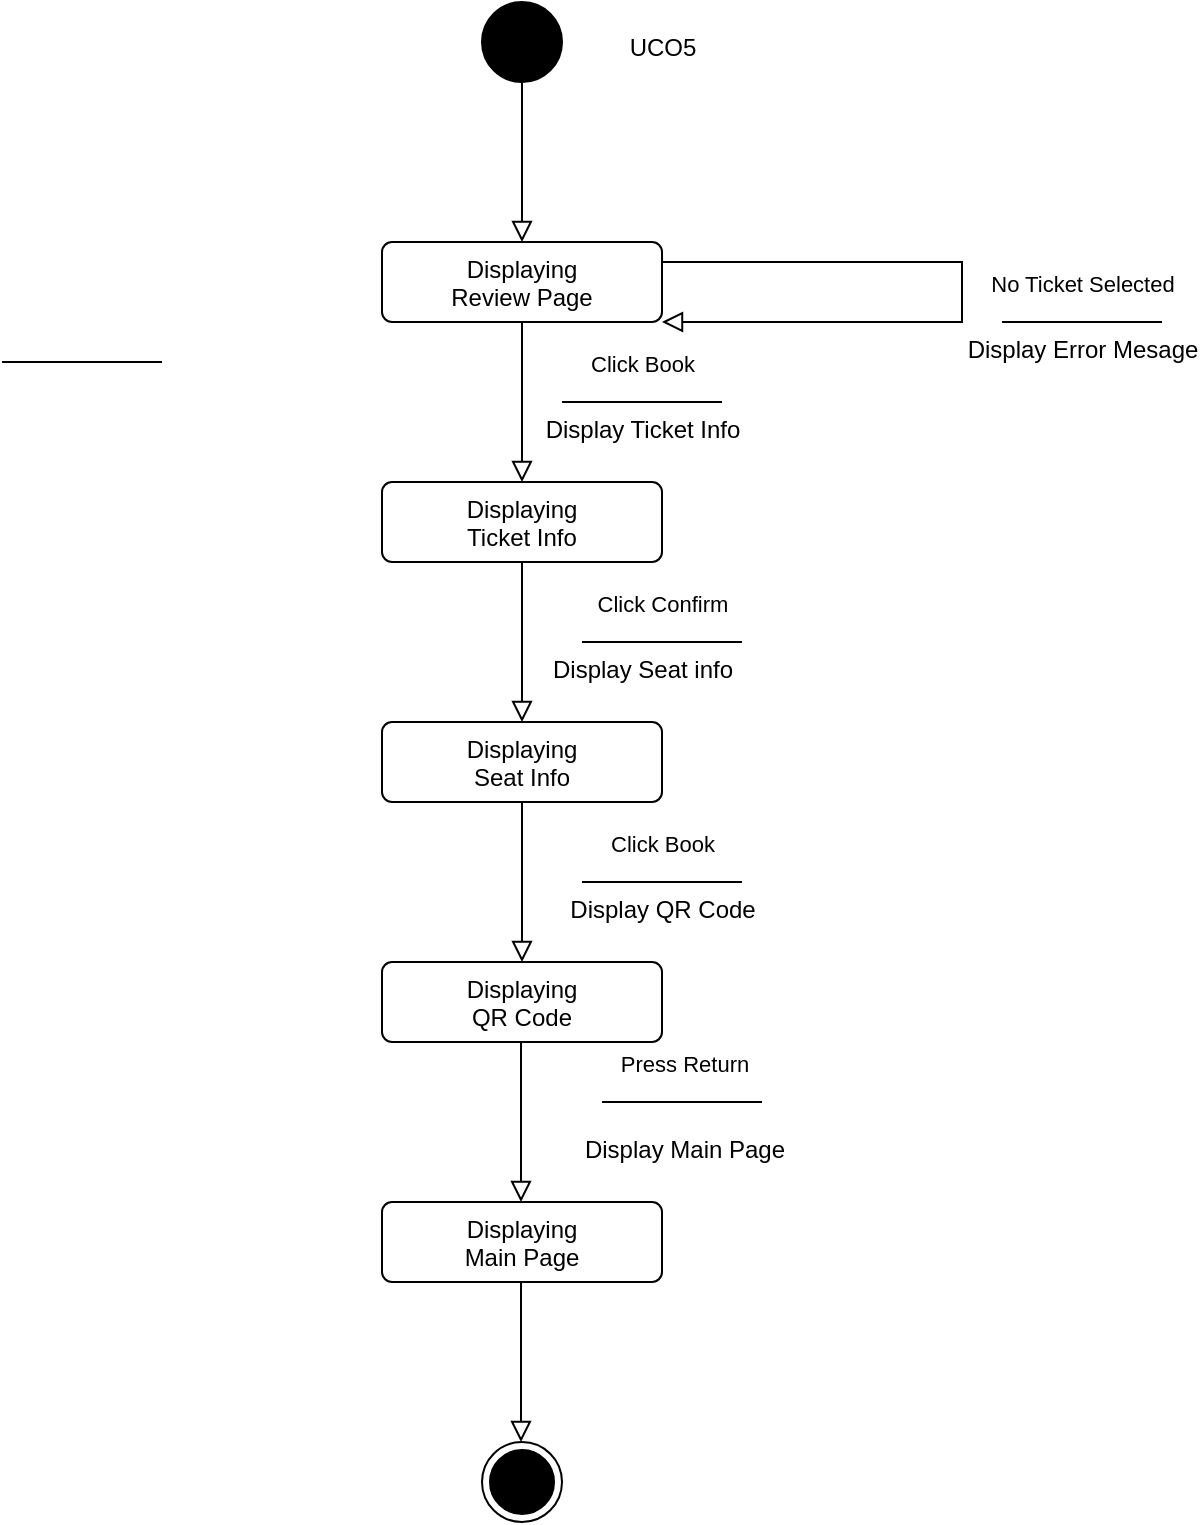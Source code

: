 <mxfile version="24.7.6">
  <diagram name="Page-1" id="iIopjcdTCLAurM3S_p-q">
    <mxGraphModel dx="733" dy="390" grid="1" gridSize="10" guides="1" tooltips="1" connect="1" arrows="1" fold="1" page="1" pageScale="1" pageWidth="4681" pageHeight="3300" math="0" shadow="0">
      <root>
        <mxCell id="0" />
        <mxCell id="1" parent="0" />
        <mxCell id="5n2p41s65JOJrow0uBH8-1" value="" style="ellipse;fillColor=strokeColor;html=1;" vertex="1" parent="1">
          <mxGeometry x="440" width="40" height="40" as="geometry" />
        </mxCell>
        <mxCell id="5n2p41s65JOJrow0uBH8-2" value="" style="ellipse;html=1;shape=endState;fillColor=strokeColor;" vertex="1" parent="1">
          <mxGeometry x="440" y="720" width="40" height="40" as="geometry" />
        </mxCell>
        <mxCell id="5n2p41s65JOJrow0uBH8-3" value="UCO5" style="text;html=1;align=center;verticalAlign=middle;resizable=0;points=[];autosize=1;strokeColor=none;fillColor=none;" vertex="1" parent="1">
          <mxGeometry x="500" y="8" width="60" height="30" as="geometry" />
        </mxCell>
        <mxCell id="5n2p41s65JOJrow0uBH8-4" value="" style="endArrow=block;html=1;rounded=0;align=center;verticalAlign=bottom;endFill=0;labelBackgroundColor=none;endSize=8;exitX=0.5;exitY=1;exitDx=0;exitDy=0;" edge="1" parent="1" source="5n2p41s65JOJrow0uBH8-1">
          <mxGeometry relative="1" as="geometry">
            <mxPoint x="450" y="70" as="sourcePoint" />
            <mxPoint x="460" y="120" as="targetPoint" />
          </mxGeometry>
        </mxCell>
        <mxCell id="5n2p41s65JOJrow0uBH8-5" value="" style="resizable=0;html=1;align=center;verticalAlign=top;labelBackgroundColor=none;" connectable="0" vertex="1" parent="5n2p41s65JOJrow0uBH8-4">
          <mxGeometry relative="1" as="geometry" />
        </mxCell>
        <mxCell id="5n2p41s65JOJrow0uBH8-6" value="Displaying&lt;br&gt;QR Code" style="html=1;align=center;verticalAlign=top;rounded=1;absoluteArcSize=1;arcSize=10;dashed=0;whiteSpace=wrap;" vertex="1" parent="1">
          <mxGeometry x="390" y="480" width="140" height="40" as="geometry" />
        </mxCell>
        <mxCell id="5n2p41s65JOJrow0uBH8-7" value="" style="endArrow=block;html=1;rounded=0;align=center;verticalAlign=bottom;endFill=0;labelBackgroundColor=none;endSize=8;" edge="1" parent="1">
          <mxGeometry relative="1" as="geometry">
            <mxPoint x="459.5" y="640" as="sourcePoint" />
            <mxPoint x="459.5" y="720" as="targetPoint" />
          </mxGeometry>
        </mxCell>
        <mxCell id="5n2p41s65JOJrow0uBH8-8" value="" style="resizable=0;html=1;align=center;verticalAlign=top;labelBackgroundColor=none;" connectable="0" vertex="1" parent="5n2p41s65JOJrow0uBH8-7">
          <mxGeometry relative="1" as="geometry" />
        </mxCell>
        <mxCell id="5n2p41s65JOJrow0uBH8-9" value="Click Book" style="endArrow=block;html=1;rounded=0;align=center;verticalAlign=bottom;endFill=0;labelBackgroundColor=none;endSize=8;exitX=0.5;exitY=1;exitDx=0;exitDy=0;" edge="1" parent="1" source="5n2p41s65JOJrow0uBH8-15">
          <mxGeometry x="-0.25" y="70" relative="1" as="geometry">
            <mxPoint x="450" y="400" as="sourcePoint" />
            <mxPoint x="460" y="480" as="targetPoint" />
            <mxPoint as="offset" />
          </mxGeometry>
        </mxCell>
        <mxCell id="5n2p41s65JOJrow0uBH8-10" value="Display QR Code" style="resizable=0;html=1;align=center;verticalAlign=top;labelBackgroundColor=none;" connectable="0" vertex="1" parent="5n2p41s65JOJrow0uBH8-9">
          <mxGeometry relative="1" as="geometry">
            <mxPoint x="70" as="offset" />
          </mxGeometry>
        </mxCell>
        <mxCell id="5n2p41s65JOJrow0uBH8-11" value="Click Confirm" style="endArrow=block;html=1;rounded=0;align=center;verticalAlign=bottom;endFill=0;labelBackgroundColor=none;endSize=8;" edge="1" parent="1">
          <mxGeometry x="-0.25" y="70" relative="1" as="geometry">
            <mxPoint x="460" y="280" as="sourcePoint" />
            <mxPoint x="460" y="360" as="targetPoint" />
            <mxPoint as="offset" />
          </mxGeometry>
        </mxCell>
        <mxCell id="5n2p41s65JOJrow0uBH8-12" value="Display Seat info" style="resizable=0;html=1;align=center;verticalAlign=top;labelBackgroundColor=none;" connectable="0" vertex="1" parent="5n2p41s65JOJrow0uBH8-11">
          <mxGeometry relative="1" as="geometry">
            <mxPoint x="60" as="offset" />
          </mxGeometry>
        </mxCell>
        <mxCell id="5n2p41s65JOJrow0uBH8-13" value="Click Book" style="endArrow=block;html=1;rounded=0;align=center;verticalAlign=bottom;endFill=0;labelBackgroundColor=none;endSize=8;" edge="1" parent="1">
          <mxGeometry x="-0.25" y="60" relative="1" as="geometry">
            <mxPoint x="460" y="160" as="sourcePoint" />
            <mxPoint x="460" y="240" as="targetPoint" />
            <mxPoint as="offset" />
          </mxGeometry>
        </mxCell>
        <mxCell id="5n2p41s65JOJrow0uBH8-14" value="Display Ticket Info" style="resizable=0;html=1;align=center;verticalAlign=top;labelBackgroundColor=none;" connectable="0" vertex="1" parent="5n2p41s65JOJrow0uBH8-13">
          <mxGeometry relative="1" as="geometry">
            <mxPoint x="60" as="offset" />
          </mxGeometry>
        </mxCell>
        <mxCell id="5n2p41s65JOJrow0uBH8-15" value="Displaying&lt;br&gt;Seat Info" style="html=1;align=center;verticalAlign=top;rounded=1;absoluteArcSize=1;arcSize=10;dashed=0;whiteSpace=wrap;" vertex="1" parent="1">
          <mxGeometry x="390" y="360" width="140" height="40" as="geometry" />
        </mxCell>
        <mxCell id="5n2p41s65JOJrow0uBH8-16" value="Displaying&lt;br&gt;Ticket Info" style="html=1;align=center;verticalAlign=top;rounded=1;absoluteArcSize=1;arcSize=10;dashed=0;whiteSpace=wrap;" vertex="1" parent="1">
          <mxGeometry x="390" y="240" width="140" height="40" as="geometry" />
        </mxCell>
        <mxCell id="5n2p41s65JOJrow0uBH8-17" value="Displaying&lt;div&gt;Review Page&lt;/div&gt;" style="html=1;align=center;verticalAlign=top;rounded=1;absoluteArcSize=1;arcSize=10;dashed=0;whiteSpace=wrap;" vertex="1" parent="1">
          <mxGeometry x="390" y="120" width="140" height="40" as="geometry" />
        </mxCell>
        <mxCell id="5n2p41s65JOJrow0uBH8-20" value="Displaying&lt;br&gt;Main Page" style="html=1;align=center;verticalAlign=top;rounded=1;absoluteArcSize=1;arcSize=10;dashed=0;whiteSpace=wrap;" vertex="1" parent="1">
          <mxGeometry x="390" y="600" width="140" height="40" as="geometry" />
        </mxCell>
        <mxCell id="5n2p41s65JOJrow0uBH8-21" value="Press Return" style="endArrow=block;html=1;rounded=0;align=center;verticalAlign=bottom;endFill=0;labelBackgroundColor=none;endSize=8;exitX=0.5;exitY=1;exitDx=0;exitDy=0;" edge="1" parent="1">
          <mxGeometry x="-0.5" y="81" relative="1" as="geometry">
            <mxPoint x="459.5" y="520" as="sourcePoint" />
            <mxPoint x="459.5" y="600" as="targetPoint" />
            <mxPoint as="offset" />
          </mxGeometry>
        </mxCell>
        <mxCell id="5n2p41s65JOJrow0uBH8-22" value="Display Main Page" style="resizable=0;html=1;align=center;verticalAlign=top;labelBackgroundColor=none;" connectable="0" vertex="1" parent="5n2p41s65JOJrow0uBH8-21">
          <mxGeometry relative="1" as="geometry">
            <mxPoint x="81" as="offset" />
          </mxGeometry>
        </mxCell>
        <mxCell id="5n2p41s65JOJrow0uBH8-23" value="No Ticket Selected" style="endArrow=block;html=1;rounded=0;align=center;verticalAlign=bottom;endFill=0;labelBackgroundColor=none;endSize=8;exitX=1;exitY=0.25;exitDx=0;exitDy=0;entryX=1;entryY=1;entryDx=0;entryDy=0;" edge="1" parent="1" source="5n2p41s65JOJrow0uBH8-17" target="5n2p41s65JOJrow0uBH8-17">
          <mxGeometry x="0.03" y="60" relative="1" as="geometry">
            <mxPoint x="370" y="180" as="sourcePoint" />
            <mxPoint x="600" y="160" as="targetPoint" />
            <Array as="points">
              <mxPoint x="680" y="130" />
              <mxPoint x="680" y="160" />
            </Array>
            <mxPoint as="offset" />
          </mxGeometry>
        </mxCell>
        <mxCell id="5n2p41s65JOJrow0uBH8-24" value="Display Error Mesage" style="resizable=0;html=1;align=center;verticalAlign=top;labelBackgroundColor=none;" connectable="0" vertex="1" parent="5n2p41s65JOJrow0uBH8-23">
          <mxGeometry relative="1" as="geometry">
            <mxPoint x="60" y="15" as="offset" />
          </mxGeometry>
        </mxCell>
        <mxCell id="5n2p41s65JOJrow0uBH8-28" value="" style="endArrow=none;html=1;endSize=12;startArrow=none;startSize=14;startFill=0;edgeStyle=orthogonalEdgeStyle;align=center;verticalAlign=bottom;endFill=0;rounded=0;" edge="1" parent="1">
          <mxGeometry y="3" relative="1" as="geometry">
            <mxPoint x="200" y="180" as="sourcePoint" />
            <mxPoint x="280" y="180" as="targetPoint" />
          </mxGeometry>
        </mxCell>
        <mxCell id="5n2p41s65JOJrow0uBH8-29" value="" style="endArrow=none;html=1;endSize=12;startArrow=none;startSize=14;startFill=0;edgeStyle=orthogonalEdgeStyle;align=center;verticalAlign=bottom;endFill=0;rounded=0;" edge="1" parent="1">
          <mxGeometry y="3" relative="1" as="geometry">
            <mxPoint x="500" y="550" as="sourcePoint" />
            <mxPoint x="580" y="550" as="targetPoint" />
          </mxGeometry>
        </mxCell>
        <mxCell id="5n2p41s65JOJrow0uBH8-30" value="" style="endArrow=none;html=1;endSize=12;startArrow=none;startSize=14;startFill=0;edgeStyle=orthogonalEdgeStyle;align=center;verticalAlign=bottom;endFill=0;rounded=0;" edge="1" parent="1">
          <mxGeometry y="3" relative="1" as="geometry">
            <mxPoint x="490" y="440" as="sourcePoint" />
            <mxPoint x="570" y="440" as="targetPoint" />
          </mxGeometry>
        </mxCell>
        <mxCell id="5n2p41s65JOJrow0uBH8-31" value="" style="endArrow=none;html=1;endSize=12;startArrow=none;startSize=14;startFill=0;edgeStyle=orthogonalEdgeStyle;align=center;verticalAlign=bottom;endFill=0;rounded=0;" edge="1" parent="1">
          <mxGeometry y="3" relative="1" as="geometry">
            <mxPoint x="490" y="320" as="sourcePoint" />
            <mxPoint x="570" y="320" as="targetPoint" />
          </mxGeometry>
        </mxCell>
        <mxCell id="5n2p41s65JOJrow0uBH8-32" value="" style="endArrow=none;html=1;endSize=12;startArrow=none;startSize=14;startFill=0;edgeStyle=orthogonalEdgeStyle;align=center;verticalAlign=bottom;endFill=0;rounded=0;" edge="1" parent="1">
          <mxGeometry y="3" relative="1" as="geometry">
            <mxPoint x="700" y="160" as="sourcePoint" />
            <mxPoint x="780" y="160" as="targetPoint" />
          </mxGeometry>
        </mxCell>
        <mxCell id="5n2p41s65JOJrow0uBH8-33" value="" style="endArrow=none;html=1;endSize=12;startArrow=none;startSize=14;startFill=0;edgeStyle=orthogonalEdgeStyle;align=center;verticalAlign=bottom;endFill=0;rounded=0;" edge="1" parent="1">
          <mxGeometry y="3" relative="1" as="geometry">
            <mxPoint x="480" y="200" as="sourcePoint" />
            <mxPoint x="560" y="200" as="targetPoint" />
          </mxGeometry>
        </mxCell>
      </root>
    </mxGraphModel>
  </diagram>
</mxfile>
